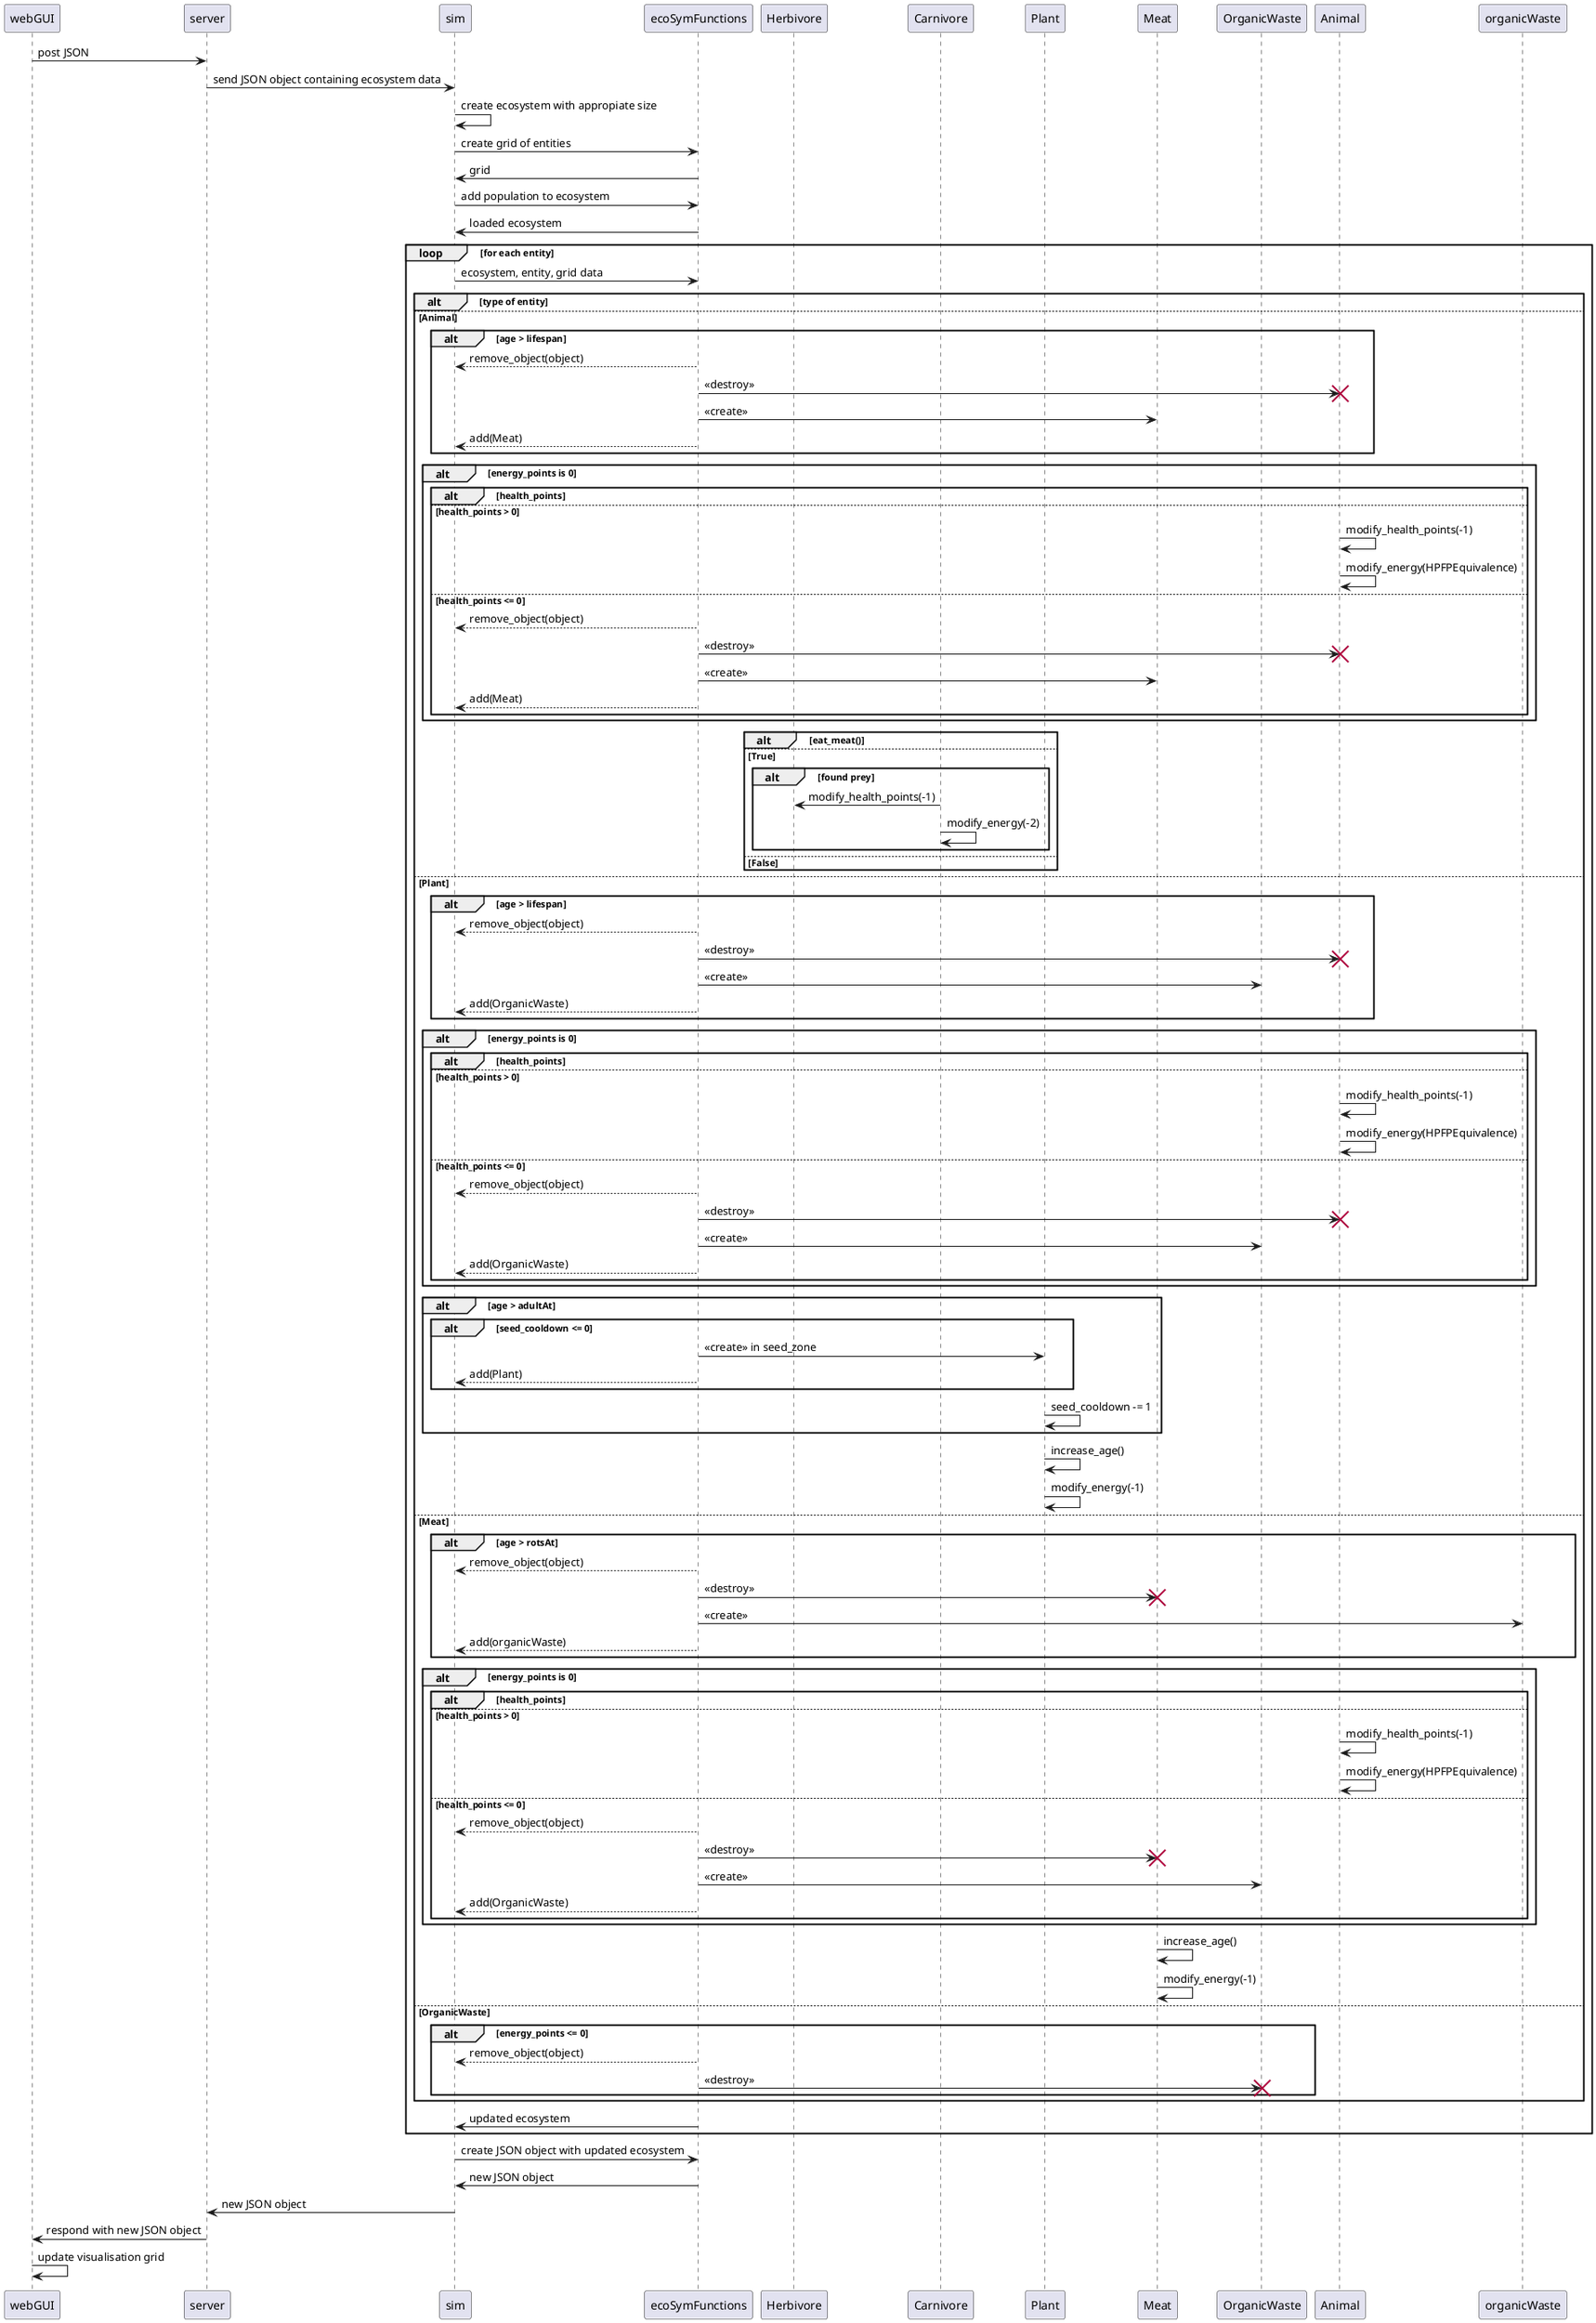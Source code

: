 @startuml
skinparam backgroundcolor transparent

participant webGUI
participant server
participant sim
participant ecoSymFunctions
participant Herbivore
participant Carnivore
participant Plant
participant Meat
participant OrganicWaste


webGUI -> server: post JSON
server -> sim: send JSON object containing ecosystem data
sim -> sim: create ecosystem with appropiate size
sim -> ecoSymFunctions: create grid of entities
ecoSymFunctions -> sim: grid
sim -> ecoSymFunctions: add population to ecosystem
ecoSymFunctions -> sim: loaded ecosystem
loop for each entity
	sim -> ecoSymFunctions: ecosystem, entity, grid data
	alt type of entity
	else Animal
		alt age > lifespan
      ecoSymFunctions --> sim : remove_object(object)
      ecoSymFunctions -> Animal !! : << destroy >>
      ecoSymFunctions -> Meat : << create >>
      ecoSymFunctions --> sim : add(Meat)
    end
    alt energy_points is 0
      alt health_points
        else health_points > 0
          Animal -> Animal : modify_health_points(-1)
          Animal -> Animal : modify_energy(HPFPEquivalence)
        else health_points <= 0
          ecoSymFunctions --> sim : remove_object(object)
          ecoSymFunctions -> Animal !! : << destroy >>
          ecoSymFunctions -> Meat : << create >>
          ecoSymFunctions --> sim : add(Meat)
      end
    end
    alt eat_meat()
      else True
        alt found prey
          Carnivore -> Herbivore : modify_health_points(-1)
          Carnivore -> Carnivore : modify_energy(-2)
        end
      else False
    end
	else Plant
    alt age > lifespan
      ecoSymFunctions --> sim : remove_object(object)
      ecoSymFunctions -> Animal !! : << destroy >>
      ecoSymFunctions -> OrganicWaste : << create >>
      ecoSymFunctions --> sim : add(OrganicWaste)
    end
    alt energy_points is 0
      alt health_points
        else health_points > 0
          Animal -> Animal : modify_health_points(-1)
          Animal -> Animal : modify_energy(HPFPEquivalence)
        else health_points <= 0
          ecoSymFunctions --> sim : remove_object(object)
          ecoSymFunctions -> Animal !! : << destroy >>
          ecoSymFunctions -> OrganicWaste : << create >>
          ecoSymFunctions --> sim : add(OrganicWaste)
      end
    end
    alt age > adultAt
        alt seed_cooldown <= 0
          ecoSymFunctions -> Plant : << create >> in seed_zone
          ecoSymFunctions --> sim : add(Plant)
        end
        Plant -> Plant : seed_cooldown -= 1
    end
    Plant -> Plant : increase_age()
    Plant -> Plant : modify_energy(-1)
	else Meat
		alt age > rotsAt
      ecoSymFunctions --> sim : remove_object(object)
      ecoSymFunctions -> Meat !! : << destroy >>
      ecoSymFunctions -> organicWaste : << create >>
      ecoSymFunctions --> sim : add(organicWaste)
    end
    alt energy_points is 0
      alt health_points
        else health_points > 0
          Animal -> Animal : modify_health_points(-1)
          Animal -> Animal : modify_energy(HPFPEquivalence)
        else health_points <= 0
          ecoSymFunctions --> sim : remove_object(object)
          ecoSymFunctions -> Meat !! : << destroy >>
          ecoSymFunctions -> OrganicWaste : << create >>
          ecoSymFunctions --> sim : add(OrganicWaste)
      end 
    end
  Meat -> Meat : increase_age()
  Meat -> Meat : modify_energy(-1)
	else OrganicWaste
		alt energy_points <= 0
      ecoSymFunctions --> sim : remove_object(object)
      ecoSymFunctions -> OrganicWaste !! : << destroy >>
    end
	end
	ecoSymFunctions -> sim: updated ecosystem
end
sim -> ecoSymFunctions: create JSON object with updated ecosystem
ecoSymFunctions -> sim: new JSON object
sim -> server: new JSON object
server -> webGUI: respond with new JSON object
webGUI -> webGUI: update visualisation grid

@enduml